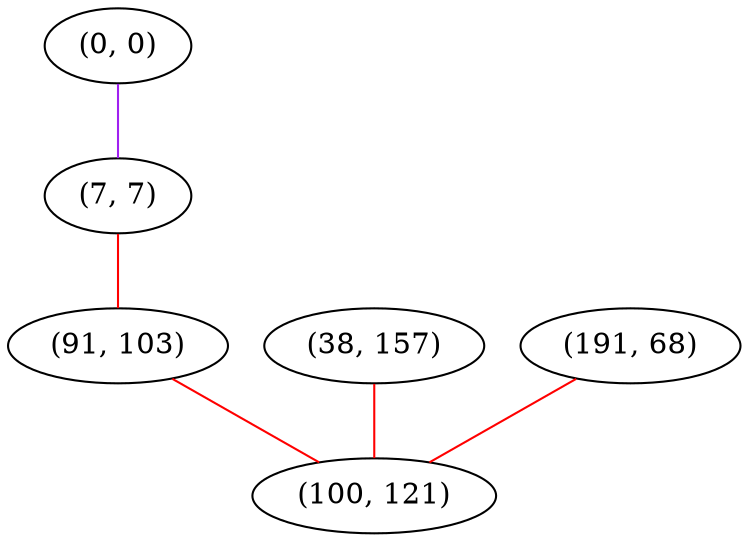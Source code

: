 graph "" {
"(0, 0)";
"(38, 157)";
"(191, 68)";
"(7, 7)";
"(91, 103)";
"(100, 121)";
"(0, 0)" -- "(7, 7)"  [color=purple, key=0, weight=4];
"(38, 157)" -- "(100, 121)"  [color=red, key=0, weight=1];
"(191, 68)" -- "(100, 121)"  [color=red, key=0, weight=1];
"(7, 7)" -- "(91, 103)"  [color=red, key=0, weight=1];
"(91, 103)" -- "(100, 121)"  [color=red, key=0, weight=1];
}
